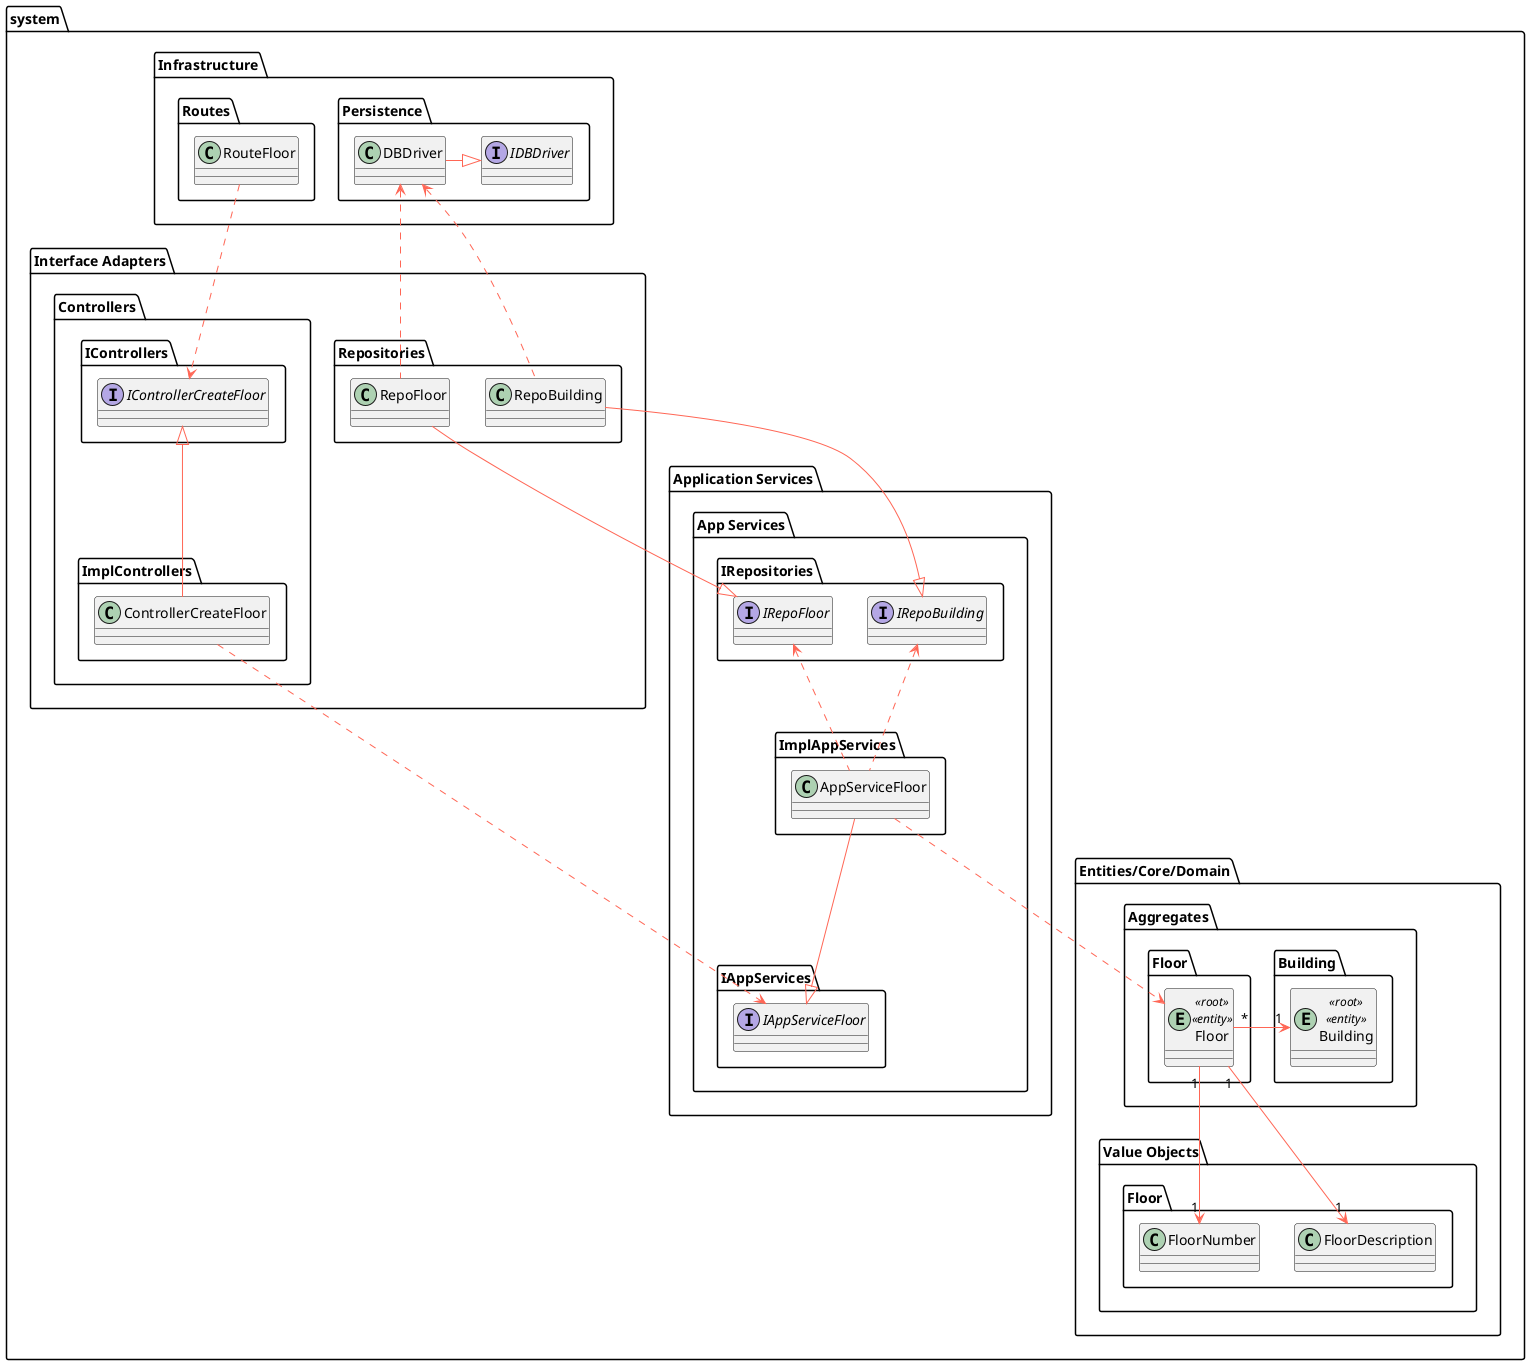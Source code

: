 @startuml

skinparam component {
    FontSize 16
    BackgroundColor<<Apache>> LightCoral
    BorderColor<<Apache>> #FF6655
    FontName Courier
    BorderColor black
    BackgroundColor DeepSkyBlue
    ArrowFontName Impact
    ArrowColor #FF6655
}

package system {
    package "Infrastructure" {
        package "Persistence" {
            interface IDBDriver
            class DBDriver
        }

        package "Routes" {
            class RouteFloor
        }

        DBDriver -right-|> IDBDriver
    }

    package "Interface Adapters" {
        package "Controllers" {
            package "IControllers" {
                interface IControllerCreateFloor
            }

            package "ImplControllers" {
                class ControllerCreateFloor
            }
            ControllerCreateFloor -up-|> IControllerCreateFloor
        }

        package "Repositories" {
            class RepoBuilding
            class RepoFloor
        }

        RepoBuilding .up.> DBDriver
        RepoFloor .up.> DBDriver

        RouteFloor ..> IControllerCreateFloor
    }

    package "Application Services" {
        package "App Services" {
            package "IAppServices" {
                interface IAppServiceFloor
            }

            package "ImplAppServices" {
                class AppServiceFloor
            }

            AppServiceFloor --|> IAppServiceFloor

            package "IRepositories" {
                interface IRepoBuilding
                interface IRepoFloor
            }

            RepoBuilding --|> IRepoBuilding
            RepoFloor --|> IRepoFloor
        }

        ControllerCreateFloor ..> IAppServiceFloor

        AppServiceFloor .up.> IRepoBuilding
        AppServiceFloor .up.> IRepoFloor
    }

    package "Entities/Core/Domain" {
        package "Aggregates" {
            package "Building" as a_building {
                entity Building <<root>> <<entity>>
            }

            package "Floor" as a_floor {
                entity Floor <<root>> <<entity>>
            }
        }

        package "Value Objects" {
            package "Floor" as vo_floor {
                class FloorDescription
                class FloorNumber
            }
        }

        Floor "*" -right-> "1" Building
        Floor "1" --> "1" FloorDescription
        Floor "1" --> "1" FloorNumber

        AppServiceFloor ..> Floor

        'package "Services" {
        '}
    }
}

@enduml


